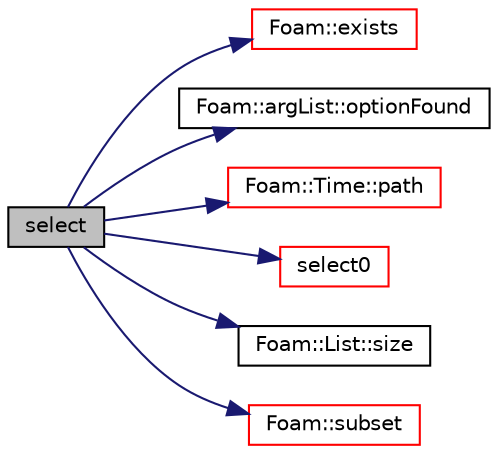 digraph "select"
{
  bgcolor="transparent";
  edge [fontname="Helvetica",fontsize="10",labelfontname="Helvetica",labelfontsize="10"];
  node [fontname="Helvetica",fontsize="10",shape=record];
  rankdir="LR";
  Node1 [label="select",height=0.2,width=0.4,color="black", fillcolor="grey75", style="filled", fontcolor="black"];
  Node1 -> Node2 [color="midnightblue",fontsize="10",style="solid",fontname="Helvetica"];
  Node2 [label="Foam::exists",height=0.2,width=0.4,color="red",URL="$a10725.html#a361e3374754d656658e0dc4a8310ce32",tooltip="Does the name exist (as DIRECTORY or FILE) in the file system? "];
  Node1 -> Node3 [color="midnightblue",fontsize="10",style="solid",fontname="Helvetica"];
  Node3 [label="Foam::argList::optionFound",height=0.2,width=0.4,color="black",URL="$a00067.html#a1448e8925bc2243c51fa37aa47b66453",tooltip="Return true if the named option is found. "];
  Node1 -> Node4 [color="midnightblue",fontsize="10",style="solid",fontname="Helvetica"];
  Node4 [label="Foam::Time::path",height=0.2,width=0.4,color="red",URL="$a02606.html#a2db7691b348697844893a04d3110e3d5",tooltip="Return path. "];
  Node1 -> Node5 [color="midnightblue",fontsize="10",style="solid",fontname="Helvetica"];
  Node5 [label="select0",height=0.2,width=0.4,color="red",URL="$a02612.html#a8438f603c31fb433e6a1bc4f9137af62",tooltip="Return the set of times selected based on the argList options. "];
  Node1 -> Node6 [color="midnightblue",fontsize="10",style="solid",fontname="Helvetica"];
  Node6 [label="Foam::List::size",height=0.2,width=0.4,color="black",URL="$a01364.html#a8a5f6fa29bd4b500caf186f60245b384",tooltip="Override size to be inconsistent with allocated storage. "];
  Node1 -> Node7 [color="midnightblue",fontsize="10",style="solid",fontname="Helvetica"];
  Node7 [label="Foam::subset",height=0.2,width=0.4,color="red",URL="$a10725.html#af053f0dfbaeb31c38d85eb32efcd00d1",tooltip="Extract elements of List when select is a certain value. "];
}
